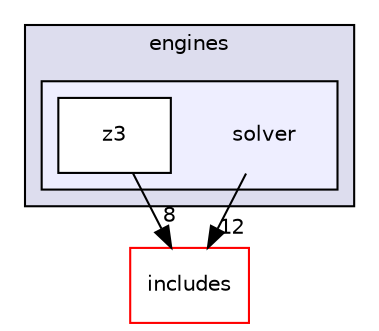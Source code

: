 digraph "/home/ubuntu/projects/pin-2.14/source/tools/Triton/src/libtriton/engines/solver" {
  compound=true
  node [ fontsize="10", fontname="Helvetica"];
  edge [ labelfontsize="10", labelfontname="Helvetica"];
  subgraph clusterdir_8a4592047e397cc99d5435986dcaa724 {
    graph [ bgcolor="#ddddee", pencolor="black", label="engines" fontname="Helvetica", fontsize="10", URL="dir_8a4592047e397cc99d5435986dcaa724.html"]
  subgraph clusterdir_6408307a4d2f537021d7a2dc6107b634 {
    graph [ bgcolor="#eeeeff", pencolor="black", label="" URL="dir_6408307a4d2f537021d7a2dc6107b634.html"];
    dir_6408307a4d2f537021d7a2dc6107b634 [shape=plaintext label="solver"];
    dir_835eeac6bfe66384d9436a21936a908c [shape=box label="z3" color="black" fillcolor="white" style="filled" URL="dir_835eeac6bfe66384d9436a21936a908c.html"];
  }
  }
  dir_0a436fc82d73b0b9b664d07557632391 [shape=box label="includes" fillcolor="white" style="filled" color="red" URL="dir_0a436fc82d73b0b9b664d07557632391.html"];
  dir_6408307a4d2f537021d7a2dc6107b634->dir_0a436fc82d73b0b9b664d07557632391 [headlabel="12", labeldistance=1.5 headhref="dir_000020_000024.html"];
  dir_835eeac6bfe66384d9436a21936a908c->dir_0a436fc82d73b0b9b664d07557632391 [headlabel="8", labeldistance=1.5 headhref="dir_000021_000024.html"];
}
